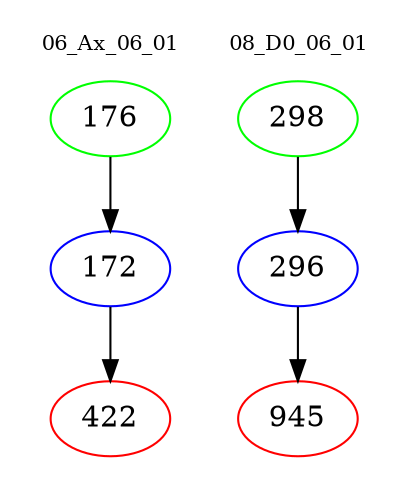 digraph{
subgraph cluster_0 {
color = white
label = "06_Ax_06_01";
fontsize=10;
T0_176 [label="176", color="green"]
T0_176 -> T0_172 [color="black"]
T0_172 [label="172", color="blue"]
T0_172 -> T0_422 [color="black"]
T0_422 [label="422", color="red"]
}
subgraph cluster_1 {
color = white
label = "08_D0_06_01";
fontsize=10;
T1_298 [label="298", color="green"]
T1_298 -> T1_296 [color="black"]
T1_296 [label="296", color="blue"]
T1_296 -> T1_945 [color="black"]
T1_945 [label="945", color="red"]
}
}
